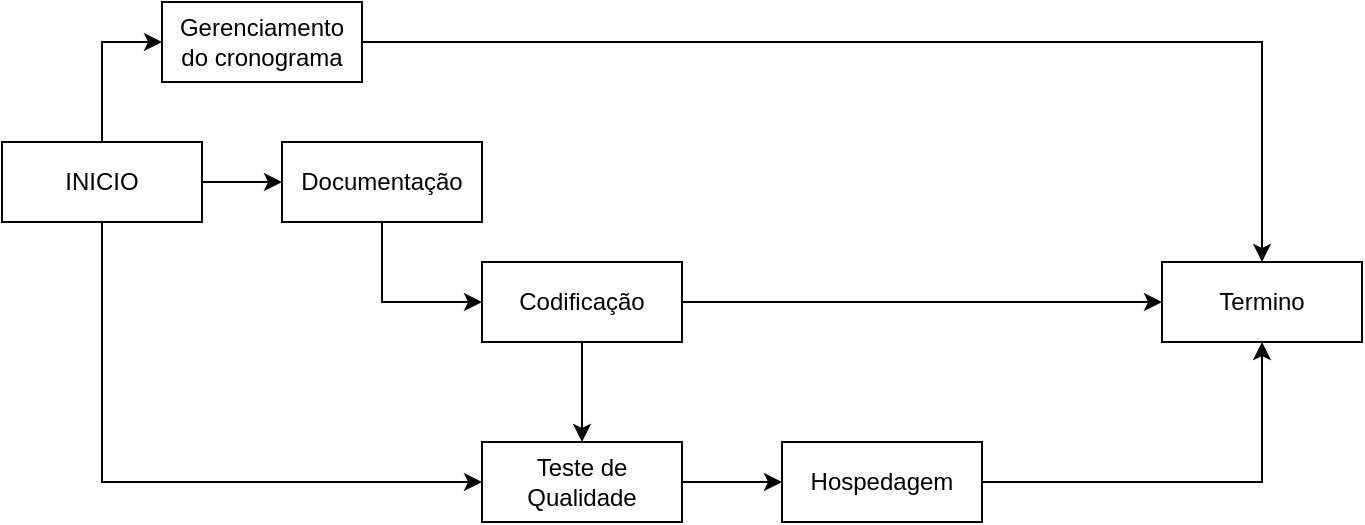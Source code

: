 <mxfile version="14.4.8" type="github" pages="2">
  <diagram id="0rYbWyMWJ96rx_BRSJQu" name="Page-1">
    <mxGraphModel dx="1422" dy="762" grid="1" gridSize="10" guides="1" tooltips="1" connect="1" arrows="1" fold="1" page="1" pageScale="1" pageWidth="827" pageHeight="1169" math="0" shadow="0">
      <root>
        <mxCell id="0" />
        <mxCell id="1" parent="0" />
        <mxCell id="-Q3JNJxGvciplwR3l_Rs-3" style="edgeStyle=orthogonalEdgeStyle;rounded=0;orthogonalLoop=1;jettySize=auto;html=1;entryX=0;entryY=0.5;entryDx=0;entryDy=0;" parent="1" source="-Q3JNJxGvciplwR3l_Rs-1" target="-Q3JNJxGvciplwR3l_Rs-2" edge="1">
          <mxGeometry relative="1" as="geometry" />
        </mxCell>
        <mxCell id="-Q3JNJxGvciplwR3l_Rs-17" style="edgeStyle=orthogonalEdgeStyle;rounded=0;orthogonalLoop=1;jettySize=auto;html=1;entryX=0;entryY=0.5;entryDx=0;entryDy=0;" parent="1" source="-Q3JNJxGvciplwR3l_Rs-1" target="-Q3JNJxGvciplwR3l_Rs-18" edge="1">
          <mxGeometry relative="1" as="geometry">
            <mxPoint x="200" y="190" as="targetPoint" />
          </mxGeometry>
        </mxCell>
        <mxCell id="-Q3JNJxGvciplwR3l_Rs-43" style="edgeStyle=orthogonalEdgeStyle;rounded=0;orthogonalLoop=1;jettySize=auto;html=1;entryX=0;entryY=0.5;entryDx=0;entryDy=0;" parent="1" source="-Q3JNJxGvciplwR3l_Rs-1" target="-Q3JNJxGvciplwR3l_Rs-42" edge="1">
          <mxGeometry relative="1" as="geometry">
            <Array as="points">
              <mxPoint x="90" y="370" />
            </Array>
          </mxGeometry>
        </mxCell>
        <mxCell id="-Q3JNJxGvciplwR3l_Rs-1" value="INICIO" style="rounded=0;whiteSpace=wrap;html=1;" parent="1" vertex="1">
          <mxGeometry x="40" y="200" width="100" height="40" as="geometry" />
        </mxCell>
        <mxCell id="-Q3JNJxGvciplwR3l_Rs-56" style="edgeStyle=orthogonalEdgeStyle;rounded=0;orthogonalLoop=1;jettySize=auto;html=1;entryX=0.5;entryY=0;entryDx=0;entryDy=0;" parent="1" source="-Q3JNJxGvciplwR3l_Rs-2" target="-Q3JNJxGvciplwR3l_Rs-50" edge="1">
          <mxGeometry relative="1" as="geometry" />
        </mxCell>
        <mxCell id="-Q3JNJxGvciplwR3l_Rs-2" value="Gerenciamento do cronograma" style="rounded=0;whiteSpace=wrap;html=1;" parent="1" vertex="1">
          <mxGeometry x="120" y="130" width="100" height="40" as="geometry" />
        </mxCell>
        <mxCell id="IwyEiiEl7zA40PoW1cY8-2" style="edgeStyle=orthogonalEdgeStyle;rounded=0;orthogonalLoop=1;jettySize=auto;html=1;entryX=0;entryY=0.5;entryDx=0;entryDy=0;" parent="1" source="-Q3JNJxGvciplwR3l_Rs-18" target="-Q3JNJxGvciplwR3l_Rs-37" edge="1">
          <mxGeometry relative="1" as="geometry" />
        </mxCell>
        <mxCell id="-Q3JNJxGvciplwR3l_Rs-18" value="Documentação" style="rounded=0;whiteSpace=wrap;html=1;" parent="1" vertex="1">
          <mxGeometry x="180" y="200" width="100" height="40" as="geometry" />
        </mxCell>
        <mxCell id="-Q3JNJxGvciplwR3l_Rs-55" style="edgeStyle=orthogonalEdgeStyle;rounded=0;orthogonalLoop=1;jettySize=auto;html=1;entryX=0;entryY=0.5;entryDx=0;entryDy=0;" parent="1" source="-Q3JNJxGvciplwR3l_Rs-37" target="-Q3JNJxGvciplwR3l_Rs-50" edge="1">
          <mxGeometry relative="1" as="geometry">
            <Array as="points">
              <mxPoint x="440" y="280" />
            </Array>
          </mxGeometry>
        </mxCell>
        <mxCell id="IwyEiiEl7zA40PoW1cY8-1" style="edgeStyle=orthogonalEdgeStyle;rounded=0;orthogonalLoop=1;jettySize=auto;html=1;" parent="1" source="-Q3JNJxGvciplwR3l_Rs-37" target="-Q3JNJxGvciplwR3l_Rs-42" edge="1">
          <mxGeometry relative="1" as="geometry" />
        </mxCell>
        <mxCell id="-Q3JNJxGvciplwR3l_Rs-37" value="Codificação" style="rounded=0;whiteSpace=wrap;html=1;" parent="1" vertex="1">
          <mxGeometry x="280" y="260" width="100" height="40" as="geometry" />
        </mxCell>
        <mxCell id="-Q3JNJxGvciplwR3l_Rs-49" style="edgeStyle=orthogonalEdgeStyle;rounded=0;orthogonalLoop=1;jettySize=auto;html=1;entryX=0;entryY=0.5;entryDx=0;entryDy=0;" parent="1" source="-Q3JNJxGvciplwR3l_Rs-42" target="-Q3JNJxGvciplwR3l_Rs-48" edge="1">
          <mxGeometry relative="1" as="geometry" />
        </mxCell>
        <mxCell id="-Q3JNJxGvciplwR3l_Rs-42" value="Teste de Qualidade" style="rounded=0;whiteSpace=wrap;html=1;" parent="1" vertex="1">
          <mxGeometry x="280" y="350" width="100" height="40" as="geometry" />
        </mxCell>
        <mxCell id="IwyEiiEl7zA40PoW1cY8-4" style="edgeStyle=orthogonalEdgeStyle;rounded=0;orthogonalLoop=1;jettySize=auto;html=1;entryX=0.5;entryY=1;entryDx=0;entryDy=0;" parent="1" source="-Q3JNJxGvciplwR3l_Rs-48" edge="1" target="-Q3JNJxGvciplwR3l_Rs-50">
          <mxGeometry relative="1" as="geometry">
            <mxPoint x="560" y="310.0" as="targetPoint" />
          </mxGeometry>
        </mxCell>
        <mxCell id="-Q3JNJxGvciplwR3l_Rs-48" value="Hospedagem" style="rounded=0;whiteSpace=wrap;html=1;" parent="1" vertex="1">
          <mxGeometry x="430" y="350" width="100" height="40" as="geometry" />
        </mxCell>
        <mxCell id="-Q3JNJxGvciplwR3l_Rs-50" value="Termino" style="rounded=0;whiteSpace=wrap;html=1;" parent="1" vertex="1">
          <mxGeometry x="620" y="260" width="100" height="40" as="geometry" />
        </mxCell>
      </root>
    </mxGraphModel>
  </diagram>
  <diagram id="1AoWvpnZ5UX_gTgNOQz5" name="Page-2">
    <mxGraphModel dx="782" dy="469" grid="1" gridSize="10" guides="1" tooltips="1" connect="1" arrows="1" fold="1" page="1" pageScale="1" pageWidth="827" pageHeight="1169" math="0" shadow="0">
      <root>
        <mxCell id="LhBrieniG5nMcOggNepZ-0" />
        <mxCell id="LhBrieniG5nMcOggNepZ-1" parent="LhBrieniG5nMcOggNepZ-0" />
        <mxCell id="HGAQZBafIRYrkaxL3XiC-0" style="edgeStyle=orthogonalEdgeStyle;rounded=0;orthogonalLoop=1;jettySize=auto;html=1;entryX=0;entryY=0.5;entryDx=0;entryDy=0;" edge="1" parent="LhBrieniG5nMcOggNepZ-1" source="HGAQZBafIRYrkaxL3XiC-4" target="HGAQZBafIRYrkaxL3XiC-6">
          <mxGeometry relative="1" as="geometry" />
        </mxCell>
        <mxCell id="HGAQZBafIRYrkaxL3XiC-3" style="edgeStyle=orthogonalEdgeStyle;rounded=0;orthogonalLoop=1;jettySize=auto;html=1;exitX=0.75;exitY=1;exitDx=0;exitDy=0;entryX=0;entryY=0.5;entryDx=0;entryDy=0;" edge="1" parent="LhBrieniG5nMcOggNepZ-1" source="HGAQZBafIRYrkaxL3XiC-4" target="HGAQZBafIRYrkaxL3XiC-11">
          <mxGeometry relative="1" as="geometry" />
        </mxCell>
        <mxCell id="HGAQZBafIRYrkaxL3XiC-4" value="INICIO" style="rounded=0;whiteSpace=wrap;html=1;" vertex="1" parent="LhBrieniG5nMcOggNepZ-1">
          <mxGeometry x="40" y="200" width="100" height="40" as="geometry" />
        </mxCell>
        <mxCell id="HGAQZBafIRYrkaxL3XiC-5" style="edgeStyle=orthogonalEdgeStyle;rounded=0;orthogonalLoop=1;jettySize=auto;html=1;entryX=0.5;entryY=0;entryDx=0;entryDy=0;" edge="1" parent="LhBrieniG5nMcOggNepZ-1" source="HGAQZBafIRYrkaxL3XiC-6" target="HGAQZBafIRYrkaxL3XiC-16">
          <mxGeometry relative="1" as="geometry" />
        </mxCell>
        <mxCell id="HGAQZBafIRYrkaxL3XiC-6" value="Gerenciamento do cronograma" style="rounded=0;whiteSpace=wrap;html=1;" vertex="1" parent="LhBrieniG5nMcOggNepZ-1">
          <mxGeometry x="120" y="120" width="100" height="40" as="geometry" />
        </mxCell>
        <mxCell id="HGAQZBafIRYrkaxL3XiC-17" style="edgeStyle=orthogonalEdgeStyle;rounded=0;orthogonalLoop=1;jettySize=auto;html=1;" edge="1" parent="LhBrieniG5nMcOggNepZ-1" source="HGAQZBafIRYrkaxL3XiC-11">
          <mxGeometry relative="1" as="geometry">
            <mxPoint x="350" y="370" as="targetPoint" />
          </mxGeometry>
        </mxCell>
        <mxCell id="HGAQZBafIRYrkaxL3XiC-18" style="edgeStyle=orthogonalEdgeStyle;rounded=0;orthogonalLoop=1;jettySize=auto;html=1;" edge="1" parent="LhBrieniG5nMcOggNepZ-1" source="HGAQZBafIRYrkaxL3XiC-11">
          <mxGeometry relative="1" as="geometry">
            <mxPoint x="230" y="450" as="targetPoint" />
          </mxGeometry>
        </mxCell>
        <mxCell id="HGAQZBafIRYrkaxL3XiC-11" value="Codificação" style="rounded=0;whiteSpace=wrap;html=1;" vertex="1" parent="LhBrieniG5nMcOggNepZ-1">
          <mxGeometry x="180" y="350" width="100" height="40" as="geometry" />
        </mxCell>
        <mxCell id="HGAQZBafIRYrkaxL3XiC-16" value="Apresentação" style="rounded=0;whiteSpace=wrap;html=1;" vertex="1" parent="LhBrieniG5nMcOggNepZ-1">
          <mxGeometry x="660" y="280" width="100" height="40" as="geometry" />
        </mxCell>
        <mxCell id="HGAQZBafIRYrkaxL3XiC-20" style="edgeStyle=orthogonalEdgeStyle;rounded=0;orthogonalLoop=1;jettySize=auto;html=1;" edge="1" parent="LhBrieniG5nMcOggNepZ-1" source="HGAQZBafIRYrkaxL3XiC-19">
          <mxGeometry relative="1" as="geometry">
            <mxPoint x="330" y="470" as="targetPoint" />
          </mxGeometry>
        </mxCell>
        <mxCell id="HGAQZBafIRYrkaxL3XiC-19" value="Banco de dados" style="rounded=0;whiteSpace=wrap;html=1;" vertex="1" parent="LhBrieniG5nMcOggNepZ-1">
          <mxGeometry x="180" y="450" width="100" height="40" as="geometry" />
        </mxCell>
        <mxCell id="HGAQZBafIRYrkaxL3XiC-22" style="edgeStyle=orthogonalEdgeStyle;rounded=0;orthogonalLoop=1;jettySize=auto;html=1;" edge="1" parent="LhBrieniG5nMcOggNepZ-1" source="HGAQZBafIRYrkaxL3XiC-21">
          <mxGeometry relative="1" as="geometry">
            <mxPoint x="380" y="540" as="targetPoint" />
          </mxGeometry>
        </mxCell>
        <mxCell id="HGAQZBafIRYrkaxL3XiC-24" style="edgeStyle=orthogonalEdgeStyle;rounded=0;orthogonalLoop=1;jettySize=auto;html=1;entryX=0;entryY=0.5;entryDx=0;entryDy=0;" edge="1" parent="LhBrieniG5nMcOggNepZ-1" source="HGAQZBafIRYrkaxL3XiC-21" target="HGAQZBafIRYrkaxL3XiC-26">
          <mxGeometry relative="1" as="geometry">
            <mxPoint x="470" y="470" as="targetPoint" />
          </mxGeometry>
        </mxCell>
        <mxCell id="HGAQZBafIRYrkaxL3XiC-21" value="Modelagem" style="rounded=0;whiteSpace=wrap;html=1;" vertex="1" parent="LhBrieniG5nMcOggNepZ-1">
          <mxGeometry x="330" y="450" width="100" height="40" as="geometry" />
        </mxCell>
        <mxCell id="HGAQZBafIRYrkaxL3XiC-27" style="edgeStyle=orthogonalEdgeStyle;rounded=0;orthogonalLoop=1;jettySize=auto;html=1;entryX=0.5;entryY=1;entryDx=0;entryDy=0;" edge="1" parent="LhBrieniG5nMcOggNepZ-1" source="HGAQZBafIRYrkaxL3XiC-23" target="HGAQZBafIRYrkaxL3XiC-26">
          <mxGeometry relative="1" as="geometry" />
        </mxCell>
        <mxCell id="HGAQZBafIRYrkaxL3XiC-23" value="Projeto logico" style="rounded=0;whiteSpace=wrap;html=1;" vertex="1" parent="LhBrieniG5nMcOggNepZ-1">
          <mxGeometry x="330" y="545" width="100" height="40" as="geometry" />
        </mxCell>
        <mxCell id="HGAQZBafIRYrkaxL3XiC-26" value="Projeto Fisico" style="rounded=0;whiteSpace=wrap;html=1;" vertex="1" parent="LhBrieniG5nMcOggNepZ-1">
          <mxGeometry x="510" y="450" width="100" height="40" as="geometry" />
        </mxCell>
        <mxCell id="HGAQZBafIRYrkaxL3XiC-31" style="edgeStyle=orthogonalEdgeStyle;rounded=0;orthogonalLoop=1;jettySize=auto;html=1;entryX=0;entryY=0.5;entryDx=0;entryDy=0;" edge="1" parent="LhBrieniG5nMcOggNepZ-1" source="HGAQZBafIRYrkaxL3XiC-28" target="HGAQZBafIRYrkaxL3XiC-29">
          <mxGeometry relative="1" as="geometry" />
        </mxCell>
        <mxCell id="HGAQZBafIRYrkaxL3XiC-28" value="Modelagem das&lt;br&gt;classes" style="rounded=0;whiteSpace=wrap;html=1;" vertex="1" parent="LhBrieniG5nMcOggNepZ-1">
          <mxGeometry x="350" y="350" width="100" height="40" as="geometry" />
        </mxCell>
        <mxCell id="HGAQZBafIRYrkaxL3XiC-29" value="Recursos" style="rounded=0;whiteSpace=wrap;html=1;" vertex="1" parent="LhBrieniG5nMcOggNepZ-1">
          <mxGeometry x="490" y="350" width="100" height="40" as="geometry" />
        </mxCell>
      </root>
    </mxGraphModel>
  </diagram>
</mxfile>
